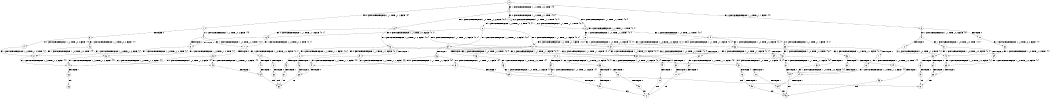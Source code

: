 digraph BCG {
size = "7, 10.5";
center = TRUE;
node [shape = circle];
0 [peripheries = 2];
0 -> 1 [label = "EX !0 !ATOMIC_EXCH_BRANCH (1, +1, TRUE, +1, 1, FALSE) !{0}"];
0 -> 2 [label = "EX !1 !ATOMIC_EXCH_BRANCH (1, +1, TRUE, +0, 2, TRUE) !{0}"];
0 -> 3 [label = "EX !0 !ATOMIC_EXCH_BRANCH (1, +1, TRUE, +1, 1, FALSE) !{0}"];
1 -> 4 [label = "EX !1 !ATOMIC_EXCH_BRANCH (1, +1, TRUE, +0, 2, FALSE) !{0}"];
1 -> 5 [label = "TERMINATE !0"];
2 -> 6 [label = "EX !1 !ATOMIC_EXCH_BRANCH (1, +0, TRUE, +1, 2, TRUE) !{0, 1}"];
2 -> 7 [label = "EX !0 !ATOMIC_EXCH_BRANCH (1, +1, TRUE, +1, 1, TRUE) !{0, 1}"];
2 -> 8 [label = "EX !0 !ATOMIC_EXCH_BRANCH (1, +1, TRUE, +1, 1, TRUE) !{0, 1}"];
3 -> 9 [label = "EX !1 !ATOMIC_EXCH_BRANCH (1, +1, TRUE, +0, 2, FALSE) !{0}"];
3 -> 10 [label = "TERMINATE !0"];
4 -> 11 [label = "EX !1 !ATOMIC_EXCH_BRANCH (1, +0, TRUE, +1, 2, TRUE) !{0, 1}"];
4 -> 12 [label = "TERMINATE !0"];
5 -> 13 [label = "EX !1 !ATOMIC_EXCH_BRANCH (1, +1, TRUE, +0, 2, FALSE) !{1}"];
5 -> 14 [label = "EX !1 !ATOMIC_EXCH_BRANCH (1, +1, TRUE, +0, 2, FALSE) !{1}"];
6 -> 15 [label = "EX !1 !ATOMIC_EXCH_BRANCH (1, +0, TRUE, +1, 2, FALSE) !{0, 1}"];
6 -> 16 [label = "EX !0 !ATOMIC_EXCH_BRANCH (1, +1, TRUE, +1, 1, FALSE) !{0, 1}"];
6 -> 17 [label = "EX !0 !ATOMIC_EXCH_BRANCH (1, +1, TRUE, +1, 1, FALSE) !{0, 1}"];
7 -> 7 [label = "EX !0 !ATOMIC_EXCH_BRANCH (1, +1, TRUE, +1, 1, TRUE) !{0, 1}"];
7 -> 18 [label = "EX !1 !ATOMIC_EXCH_BRANCH (1, +0, TRUE, +1, 2, TRUE) !{0, 1}"];
7 -> 8 [label = "EX !0 !ATOMIC_EXCH_BRANCH (1, +1, TRUE, +1, 1, TRUE) !{0, 1}"];
8 -> 19 [label = "EX !1 !ATOMIC_EXCH_BRANCH (1, +0, TRUE, +1, 2, TRUE) !{0, 1}"];
8 -> 8 [label = "EX !0 !ATOMIC_EXCH_BRANCH (1, +1, TRUE, +1, 1, TRUE) !{0, 1}"];
8 -> 20 [label = "EX !1 !ATOMIC_EXCH_BRANCH (1, +0, TRUE, +1, 2, TRUE) !{0, 1}"];
9 -> 21 [label = "EX !1 !ATOMIC_EXCH_BRANCH (1, +0, TRUE, +1, 2, TRUE) !{0, 1}"];
9 -> 22 [label = "TERMINATE !0"];
10 -> 23 [label = "EX !1 !ATOMIC_EXCH_BRANCH (1, +1, TRUE, +0, 2, FALSE) !{1}"];
11 -> 24 [label = "EX !1 !ATOMIC_EXCH_BRANCH (1, +0, TRUE, +1, 2, FALSE) !{0, 1}"];
11 -> 25 [label = "TERMINATE !0"];
12 -> 26 [label = "EX !1 !ATOMIC_EXCH_BRANCH (1, +0, TRUE, +1, 2, TRUE) !{1}"];
12 -> 27 [label = "EX !1 !ATOMIC_EXCH_BRANCH (1, +0, TRUE, +1, 2, TRUE) !{1}"];
13 -> 26 [label = "EX !1 !ATOMIC_EXCH_BRANCH (1, +0, TRUE, +1, 2, TRUE) !{1}"];
13 -> 27 [label = "EX !1 !ATOMIC_EXCH_BRANCH (1, +0, TRUE, +1, 2, TRUE) !{1}"];
14 -> 27 [label = "EX !1 !ATOMIC_EXCH_BRANCH (1, +0, TRUE, +1, 2, TRUE) !{1}"];
15 -> 28 [label = "EX !0 !ATOMIC_EXCH_BRANCH (1, +1, TRUE, +1, 1, FALSE) !{0, 1}"];
15 -> 29 [label = "TERMINATE !1"];
15 -> 30 [label = "EX !0 !ATOMIC_EXCH_BRANCH (1, +1, TRUE, +1, 1, FALSE) !{0, 1}"];
16 -> 11 [label = "EX !1 !ATOMIC_EXCH_BRANCH (1, +0, TRUE, +1, 2, TRUE) !{0, 1}"];
16 -> 12 [label = "TERMINATE !0"];
17 -> 31 [label = "EX !1 !ATOMIC_EXCH_BRANCH (1, +0, TRUE, +1, 2, TRUE) !{0, 1}"];
17 -> 32 [label = "EX !1 !ATOMIC_EXCH_BRANCH (1, +0, TRUE, +1, 2, TRUE) !{0, 1}"];
17 -> 33 [label = "TERMINATE !0"];
18 -> 16 [label = "EX !0 !ATOMIC_EXCH_BRANCH (1, +1, TRUE, +1, 1, FALSE) !{0, 1}"];
18 -> 34 [label = "EX !1 !ATOMIC_EXCH_BRANCH (1, +0, TRUE, +1, 2, FALSE) !{0, 1}"];
18 -> 17 [label = "EX !0 !ATOMIC_EXCH_BRANCH (1, +1, TRUE, +1, 1, FALSE) !{0, 1}"];
19 -> 35 [label = "EX !0 !ATOMIC_EXCH_BRANCH (1, +1, TRUE, +1, 1, FALSE) !{0, 1}"];
19 -> 36 [label = "EX !1 !ATOMIC_EXCH_BRANCH (1, +0, TRUE, +1, 2, FALSE) !{0, 1}"];
19 -> 17 [label = "EX !0 !ATOMIC_EXCH_BRANCH (1, +1, TRUE, +1, 1, FALSE) !{0, 1}"];
20 -> 36 [label = "EX !1 !ATOMIC_EXCH_BRANCH (1, +0, TRUE, +1, 2, FALSE) !{0, 1}"];
20 -> 17 [label = "EX !0 !ATOMIC_EXCH_BRANCH (1, +1, TRUE, +1, 1, FALSE) !{0, 1}"];
20 -> 37 [label = "EX !1 !ATOMIC_EXCH_BRANCH (1, +0, TRUE, +1, 2, FALSE) !{0, 1}"];
21 -> 38 [label = "EX !1 !ATOMIC_EXCH_BRANCH (1, +0, TRUE, +1, 2, FALSE) !{0, 1}"];
21 -> 39 [label = "TERMINATE !0"];
22 -> 40 [label = "EX !1 !ATOMIC_EXCH_BRANCH (1, +0, TRUE, +1, 2, TRUE) !{1}"];
23 -> 40 [label = "EX !1 !ATOMIC_EXCH_BRANCH (1, +0, TRUE, +1, 2, TRUE) !{1}"];
24 -> 41 [label = "TERMINATE !0"];
24 -> 42 [label = "TERMINATE !1"];
25 -> 43 [label = "EX !1 !ATOMIC_EXCH_BRANCH (1, +0, TRUE, +1, 2, FALSE) !{1}"];
25 -> 44 [label = "EX !1 !ATOMIC_EXCH_BRANCH (1, +0, TRUE, +1, 2, FALSE) !{1}"];
26 -> 43 [label = "EX !1 !ATOMIC_EXCH_BRANCH (1, +0, TRUE, +1, 2, FALSE) !{1}"];
26 -> 44 [label = "EX !1 !ATOMIC_EXCH_BRANCH (1, +0, TRUE, +1, 2, FALSE) !{1}"];
27 -> 44 [label = "EX !1 !ATOMIC_EXCH_BRANCH (1, +0, TRUE, +1, 2, FALSE) !{1}"];
28 -> 45 [label = "TERMINATE !0"];
28 -> 46 [label = "TERMINATE !1"];
29 -> 47 [label = "EX !0 !ATOMIC_EXCH_BRANCH (1, +1, TRUE, +1, 1, FALSE) !{0}"];
29 -> 48 [label = "EX !0 !ATOMIC_EXCH_BRANCH (1, +1, TRUE, +1, 1, FALSE) !{0}"];
30 -> 49 [label = "TERMINATE !0"];
30 -> 50 [label = "TERMINATE !1"];
31 -> 51 [label = "EX !1 !ATOMIC_EXCH_BRANCH (1, +0, TRUE, +1, 2, FALSE) !{0, 1}"];
31 -> 52 [label = "TERMINATE !0"];
32 -> 51 [label = "EX !1 !ATOMIC_EXCH_BRANCH (1, +0, TRUE, +1, 2, FALSE) !{0, 1}"];
32 -> 53 [label = "EX !1 !ATOMIC_EXCH_BRANCH (1, +0, TRUE, +1, 2, FALSE) !{0, 1}"];
32 -> 54 [label = "TERMINATE !0"];
33 -> 55 [label = "EX !1 !ATOMIC_EXCH_BRANCH (1, +0, TRUE, +1, 2, TRUE) !{1}"];
34 -> 28 [label = "EX !0 !ATOMIC_EXCH_BRANCH (1, +1, TRUE, +1, 1, FALSE) !{0, 1}"];
34 -> 56 [label = "TERMINATE !1"];
34 -> 30 [label = "EX !0 !ATOMIC_EXCH_BRANCH (1, +1, TRUE, +1, 1, FALSE) !{0, 1}"];
35 -> 31 [label = "EX !1 !ATOMIC_EXCH_BRANCH (1, +0, TRUE, +1, 2, TRUE) !{0, 1}"];
35 -> 57 [label = "TERMINATE !0"];
36 -> 58 [label = "EX !0 !ATOMIC_EXCH_BRANCH (1, +1, TRUE, +1, 1, FALSE) !{0, 1}"];
36 -> 59 [label = "TERMINATE !1"];
36 -> 30 [label = "EX !0 !ATOMIC_EXCH_BRANCH (1, +1, TRUE, +1, 1, FALSE) !{0, 1}"];
37 -> 30 [label = "EX !0 !ATOMIC_EXCH_BRANCH (1, +1, TRUE, +1, 1, FALSE) !{0, 1}"];
37 -> 60 [label = "TERMINATE !1"];
38 -> 61 [label = "TERMINATE !0"];
38 -> 62 [label = "TERMINATE !1"];
39 -> 63 [label = "EX !1 !ATOMIC_EXCH_BRANCH (1, +0, TRUE, +1, 2, FALSE) !{1}"];
40 -> 63 [label = "EX !1 !ATOMIC_EXCH_BRANCH (1, +0, TRUE, +1, 2, FALSE) !{1}"];
41 -> 64 [label = "TERMINATE !1"];
42 -> 65 [label = "TERMINATE !0"];
43 -> 64 [label = "TERMINATE !1"];
44 -> 66 [label = "TERMINATE !1"];
45 -> 67 [label = "TERMINATE !1"];
46 -> 68 [label = "TERMINATE !0"];
47 -> 68 [label = "TERMINATE !0"];
48 -> 69 [label = "TERMINATE !0"];
49 -> 70 [label = "TERMINATE !1"];
50 -> 71 [label = "TERMINATE !0"];
51 -> 72 [label = "TERMINATE !0"];
51 -> 73 [label = "TERMINATE !1"];
52 -> 74 [label = "EX !1 !ATOMIC_EXCH_BRANCH (1, +0, TRUE, +1, 2, FALSE) !{1}"];
53 -> 75 [label = "TERMINATE !0"];
53 -> 76 [label = "TERMINATE !1"];
54 -> 77 [label = "EX !1 !ATOMIC_EXCH_BRANCH (1, +0, TRUE, +1, 2, FALSE) !{1}"];
55 -> 77 [label = "EX !1 !ATOMIC_EXCH_BRANCH (1, +0, TRUE, +1, 2, FALSE) !{1}"];
56 -> 47 [label = "EX !0 !ATOMIC_EXCH_BRANCH (1, +1, TRUE, +1, 1, FALSE) !{0}"];
56 -> 48 [label = "EX !0 !ATOMIC_EXCH_BRANCH (1, +1, TRUE, +1, 1, FALSE) !{0}"];
57 -> 78 [label = "EX !1 !ATOMIC_EXCH_BRANCH (1, +0, TRUE, +1, 2, TRUE) !{1}"];
58 -> 79 [label = "TERMINATE !0"];
58 -> 80 [label = "TERMINATE !1"];
59 -> 81 [label = "EX !0 !ATOMIC_EXCH_BRANCH (1, +1, TRUE, +1, 1, FALSE) !{0}"];
60 -> 82 [label = "EX !0 !ATOMIC_EXCH_BRANCH (1, +1, TRUE, +1, 1, FALSE) !{0}"];
61 -> 83 [label = "TERMINATE !1"];
62 -> 84 [label = "TERMINATE !0"];
63 -> 83 [label = "TERMINATE !1"];
64 -> 85 [label = "exit"];
65 -> 85 [label = "exit"];
66 -> 86 [label = "exit"];
67 -> 85 [label = "exit"];
68 -> 85 [label = "exit"];
69 -> 87 [label = "exit"];
70 -> 88 [label = "exit"];
71 -> 88 [label = "exit"];
72 -> 89 [label = "TERMINATE !1"];
73 -> 90 [label = "TERMINATE !0"];
74 -> 89 [label = "TERMINATE !1"];
75 -> 91 [label = "TERMINATE !1"];
76 -> 92 [label = "TERMINATE !0"];
77 -> 91 [label = "TERMINATE !1"];
78 -> 74 [label = "EX !1 !ATOMIC_EXCH_BRANCH (1, +0, TRUE, +1, 2, FALSE) !{1}"];
79 -> 93 [label = "TERMINATE !1"];
80 -> 94 [label = "TERMINATE !0"];
81 -> 94 [label = "TERMINATE !0"];
82 -> 71 [label = "TERMINATE !0"];
83 -> 87 [label = "exit"];
84 -> 87 [label = "exit"];
89 -> 95 [label = "exit"];
90 -> 95 [label = "exit"];
91 -> 88 [label = "exit"];
92 -> 88 [label = "exit"];
93 -> 95 [label = "exit"];
94 -> 95 [label = "exit"];
}
